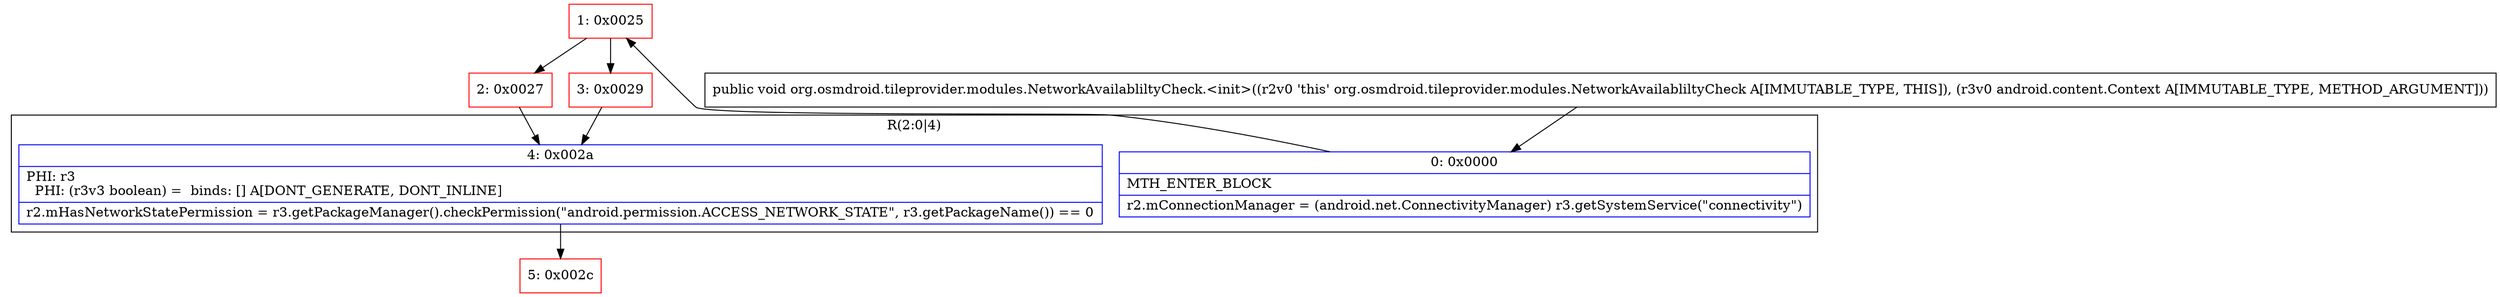 digraph "CFG fororg.osmdroid.tileprovider.modules.NetworkAvailabliltyCheck.\<init\>(Landroid\/content\/Context;)V" {
subgraph cluster_Region_503655519 {
label = "R(2:0|4)";
node [shape=record,color=blue];
Node_0 [shape=record,label="{0\:\ 0x0000|MTH_ENTER_BLOCK\l|r2.mConnectionManager = (android.net.ConnectivityManager) r3.getSystemService(\"connectivity\")\l}"];
Node_4 [shape=record,label="{4\:\ 0x002a|PHI: r3 \l  PHI: (r3v3 boolean) =  binds: [] A[DONT_GENERATE, DONT_INLINE]\l|r2.mHasNetworkStatePermission = r3.getPackageManager().checkPermission(\"android.permission.ACCESS_NETWORK_STATE\", r3.getPackageName()) == 0\l}"];
}
Node_1 [shape=record,color=red,label="{1\:\ 0x0025}"];
Node_2 [shape=record,color=red,label="{2\:\ 0x0027}"];
Node_3 [shape=record,color=red,label="{3\:\ 0x0029}"];
Node_5 [shape=record,color=red,label="{5\:\ 0x002c}"];
MethodNode[shape=record,label="{public void org.osmdroid.tileprovider.modules.NetworkAvailabliltyCheck.\<init\>((r2v0 'this' org.osmdroid.tileprovider.modules.NetworkAvailabliltyCheck A[IMMUTABLE_TYPE, THIS]), (r3v0 android.content.Context A[IMMUTABLE_TYPE, METHOD_ARGUMENT])) }"];
MethodNode -> Node_0;
Node_0 -> Node_1;
Node_4 -> Node_5;
Node_1 -> Node_2;
Node_1 -> Node_3;
Node_2 -> Node_4;
Node_3 -> Node_4;
}

